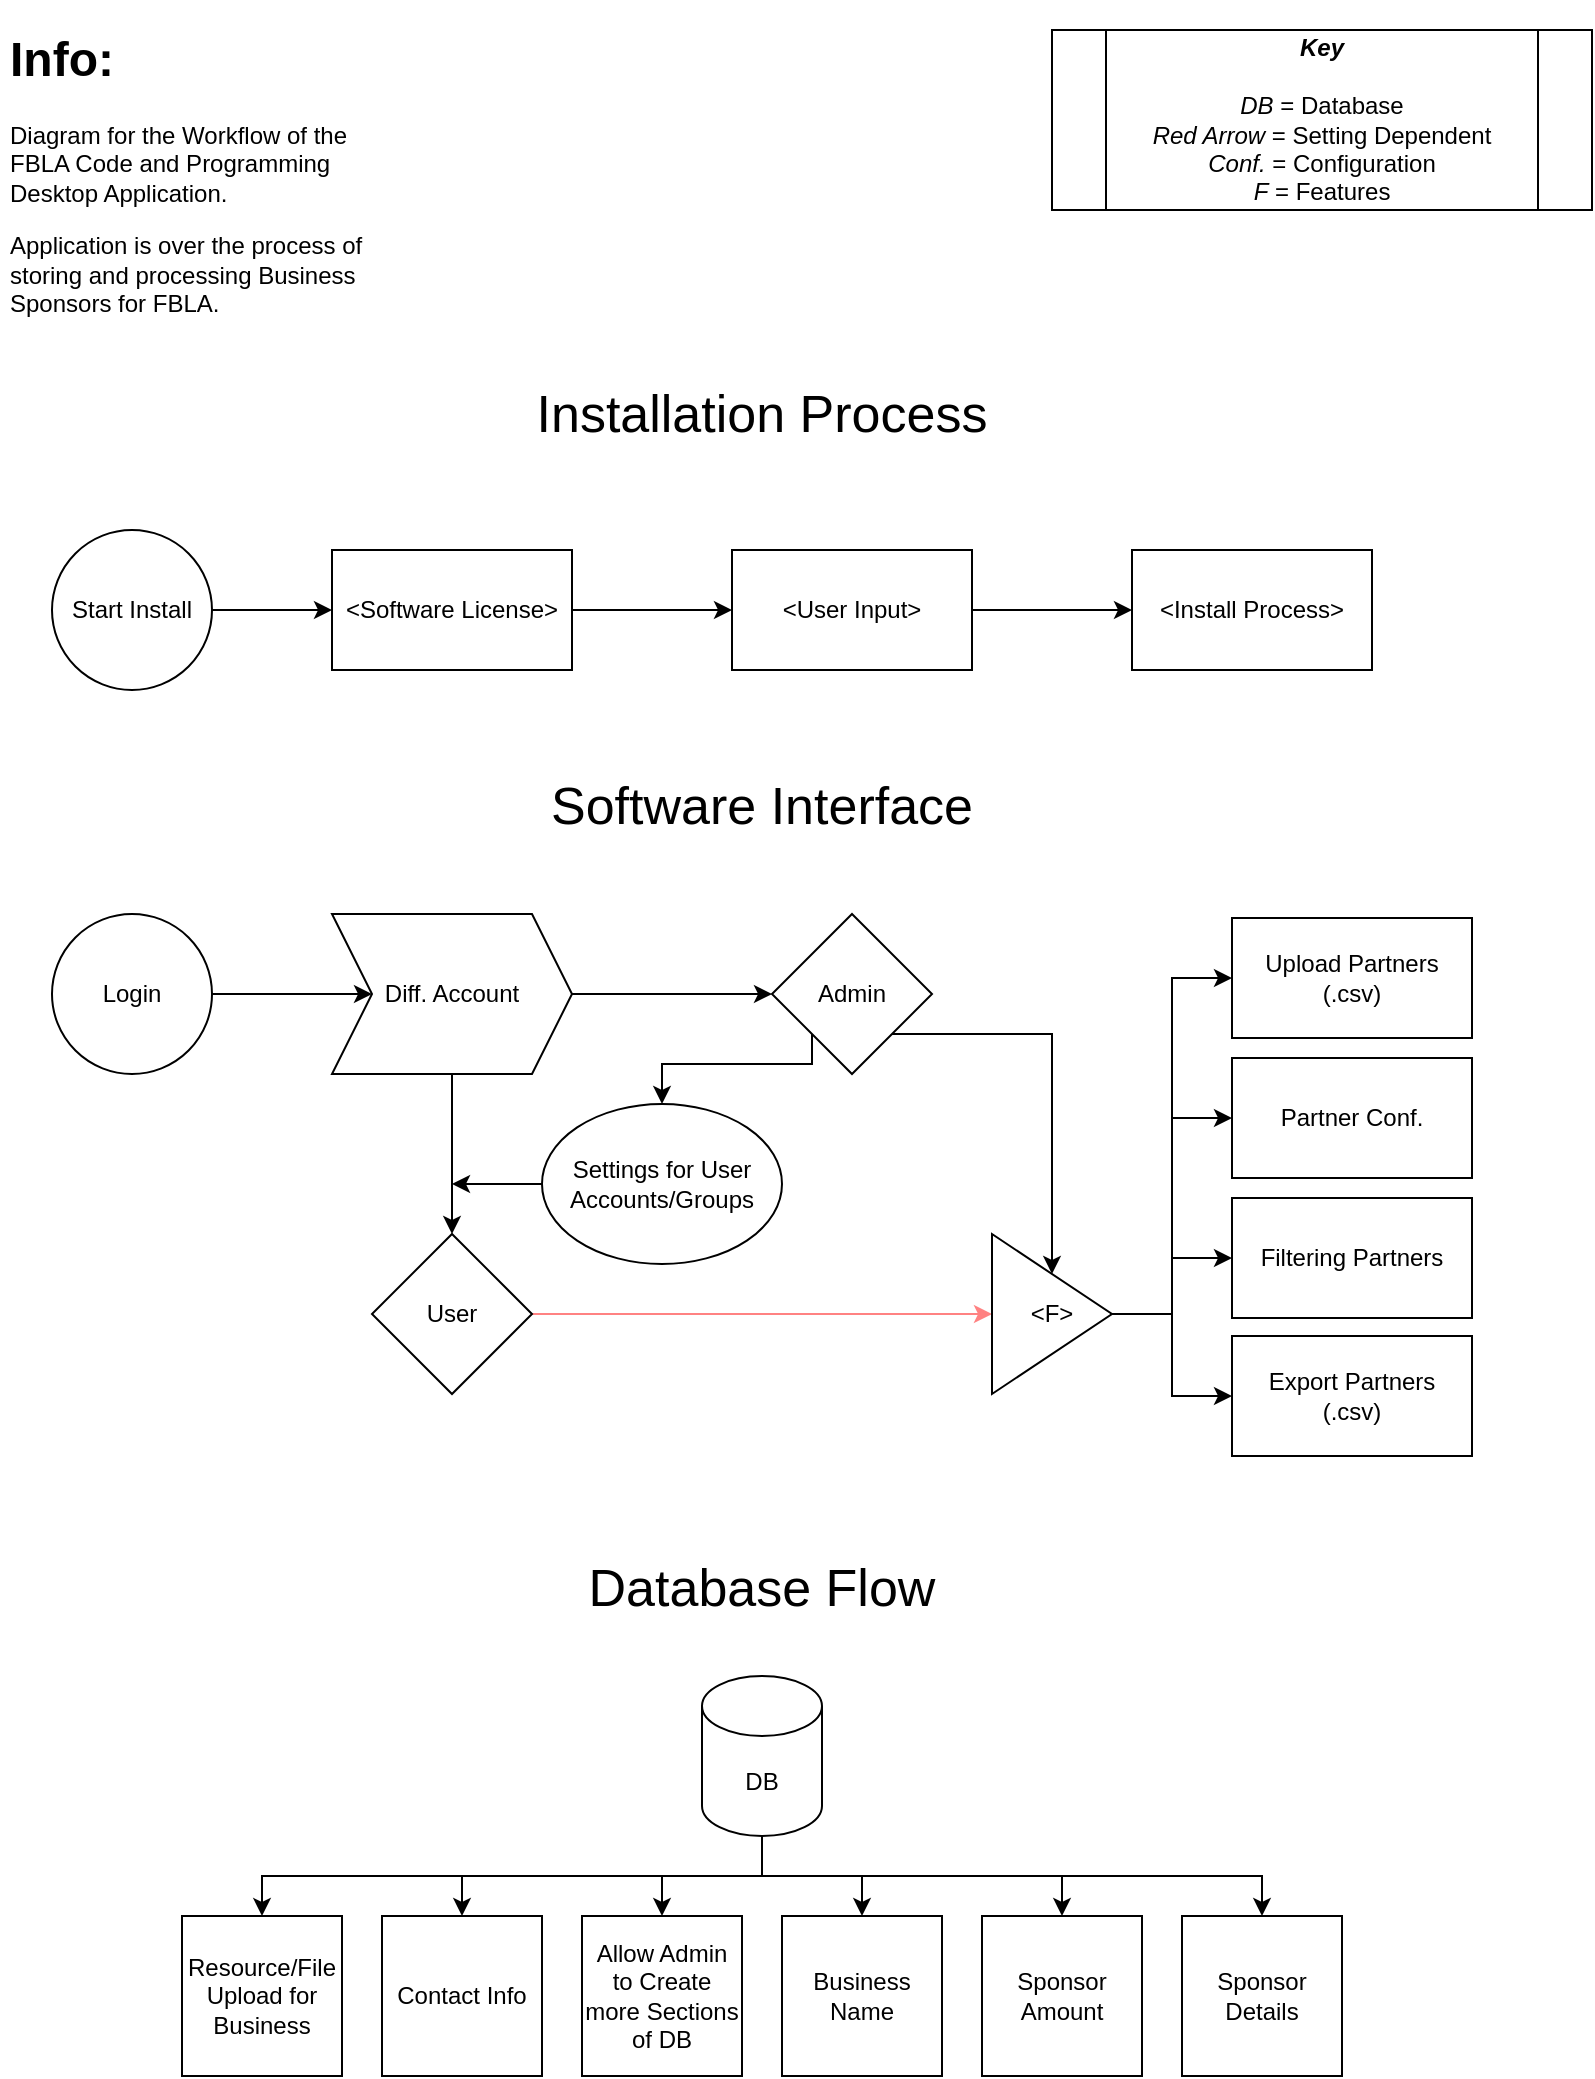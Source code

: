 <mxfile version="22.1.3" type="device">
  <diagram name="Page-1" id="zbjk_pvhD1T5-x9gNrN1">
    <mxGraphModel dx="1960" dy="900" grid="1" gridSize="10" guides="1" tooltips="1" connect="1" arrows="1" fold="1" page="1" pageScale="1" pageWidth="850" pageHeight="1100" math="0" shadow="0">
      <root>
        <mxCell id="0" />
        <mxCell id="1" parent="0" />
        <mxCell id="TIhrnQMRRgqoJbZlH16x-7" value="" style="edgeStyle=orthogonalEdgeStyle;rounded=0;orthogonalLoop=1;jettySize=auto;html=1;" edge="1" parent="1" source="TIhrnQMRRgqoJbZlH16x-2" target="TIhrnQMRRgqoJbZlH16x-5">
          <mxGeometry relative="1" as="geometry" />
        </mxCell>
        <mxCell id="TIhrnQMRRgqoJbZlH16x-2" value="Start Install" style="ellipse;whiteSpace=wrap;html=1;aspect=fixed;" vertex="1" parent="1">
          <mxGeometry x="60" y="271" width="80" height="80" as="geometry" />
        </mxCell>
        <mxCell id="TIhrnQMRRgqoJbZlH16x-10" value="" style="edgeStyle=orthogonalEdgeStyle;rounded=0;orthogonalLoop=1;jettySize=auto;html=1;" edge="1" parent="1" source="TIhrnQMRRgqoJbZlH16x-3" target="TIhrnQMRRgqoJbZlH16x-9">
          <mxGeometry relative="1" as="geometry" />
        </mxCell>
        <mxCell id="TIhrnQMRRgqoJbZlH16x-3" value="&amp;lt;User Input&amp;gt;" style="rounded=0;whiteSpace=wrap;html=1;" vertex="1" parent="1">
          <mxGeometry x="400" y="281" width="120" height="60" as="geometry" />
        </mxCell>
        <mxCell id="TIhrnQMRRgqoJbZlH16x-8" value="" style="edgeStyle=orthogonalEdgeStyle;rounded=0;orthogonalLoop=1;jettySize=auto;html=1;" edge="1" parent="1" source="TIhrnQMRRgqoJbZlH16x-5" target="TIhrnQMRRgqoJbZlH16x-3">
          <mxGeometry relative="1" as="geometry" />
        </mxCell>
        <mxCell id="TIhrnQMRRgqoJbZlH16x-5" value="&amp;lt;Software License&amp;gt;" style="rounded=0;whiteSpace=wrap;html=1;" vertex="1" parent="1">
          <mxGeometry x="200" y="281" width="120" height="60" as="geometry" />
        </mxCell>
        <mxCell id="TIhrnQMRRgqoJbZlH16x-9" value="&amp;lt;Install Process&amp;gt;" style="whiteSpace=wrap;html=1;rounded=0;" vertex="1" parent="1">
          <mxGeometry x="600" y="281" width="120" height="60" as="geometry" />
        </mxCell>
        <mxCell id="TIhrnQMRRgqoJbZlH16x-15" value="" style="edgeStyle=orthogonalEdgeStyle;rounded=0;orthogonalLoop=1;jettySize=auto;html=1;" edge="1" parent="1" source="TIhrnQMRRgqoJbZlH16x-11" target="TIhrnQMRRgqoJbZlH16x-14">
          <mxGeometry relative="1" as="geometry" />
        </mxCell>
        <mxCell id="TIhrnQMRRgqoJbZlH16x-11" value="Login" style="ellipse;whiteSpace=wrap;html=1;aspect=fixed;" vertex="1" parent="1">
          <mxGeometry x="60" y="463" width="80" height="80" as="geometry" />
        </mxCell>
        <mxCell id="TIhrnQMRRgqoJbZlH16x-12" value="Installation Process" style="text;html=1;strokeColor=none;fillColor=none;align=center;verticalAlign=middle;whiteSpace=wrap;rounded=0;fontSize=26;" vertex="1" parent="1">
          <mxGeometry x="280" y="198" width="270" height="30" as="geometry" />
        </mxCell>
        <mxCell id="TIhrnQMRRgqoJbZlH16x-13" value="Software Interface" style="text;html=1;strokeColor=none;fillColor=none;align=center;verticalAlign=middle;whiteSpace=wrap;rounded=0;fontSize=26;" vertex="1" parent="1">
          <mxGeometry x="280" y="394" width="270" height="30" as="geometry" />
        </mxCell>
        <mxCell id="TIhrnQMRRgqoJbZlH16x-21" value="" style="edgeStyle=orthogonalEdgeStyle;rounded=0;orthogonalLoop=1;jettySize=auto;html=1;" edge="1" parent="1" source="TIhrnQMRRgqoJbZlH16x-14" target="TIhrnQMRRgqoJbZlH16x-20">
          <mxGeometry relative="1" as="geometry" />
        </mxCell>
        <mxCell id="TIhrnQMRRgqoJbZlH16x-23" value="" style="edgeStyle=orthogonalEdgeStyle;rounded=0;orthogonalLoop=1;jettySize=auto;html=1;" edge="1" parent="1" source="TIhrnQMRRgqoJbZlH16x-14" target="TIhrnQMRRgqoJbZlH16x-22">
          <mxGeometry relative="1" as="geometry" />
        </mxCell>
        <mxCell id="TIhrnQMRRgqoJbZlH16x-14" value="Diff. Account" style="shape=step;perimeter=stepPerimeter;whiteSpace=wrap;html=1;fixedSize=1;" vertex="1" parent="1">
          <mxGeometry x="200" y="463" width="120" height="80" as="geometry" />
        </mxCell>
        <mxCell id="TIhrnQMRRgqoJbZlH16x-26" style="edgeStyle=orthogonalEdgeStyle;rounded=0;orthogonalLoop=1;jettySize=auto;html=1;exitX=0;exitY=1;exitDx=0;exitDy=0;" edge="1" parent="1" source="TIhrnQMRRgqoJbZlH16x-20" target="TIhrnQMRRgqoJbZlH16x-25">
          <mxGeometry relative="1" as="geometry">
            <Array as="points">
              <mxPoint x="440" y="538" />
              <mxPoint x="365" y="538" />
            </Array>
          </mxGeometry>
        </mxCell>
        <mxCell id="TIhrnQMRRgqoJbZlH16x-41" style="edgeStyle=orthogonalEdgeStyle;rounded=0;orthogonalLoop=1;jettySize=auto;html=1;exitX=1;exitY=1;exitDx=0;exitDy=0;entryX=0.5;entryY=0;entryDx=0;entryDy=0;" edge="1" parent="1" source="TIhrnQMRRgqoJbZlH16x-20" target="TIhrnQMRRgqoJbZlH16x-47">
          <mxGeometry relative="1" as="geometry">
            <mxPoint x="560" y="633.0" as="targetPoint" />
          </mxGeometry>
        </mxCell>
        <mxCell id="TIhrnQMRRgqoJbZlH16x-20" value="Admin" style="rhombus;whiteSpace=wrap;html=1;" vertex="1" parent="1">
          <mxGeometry x="420" y="463" width="80" height="80" as="geometry" />
        </mxCell>
        <mxCell id="TIhrnQMRRgqoJbZlH16x-43" style="edgeStyle=orthogonalEdgeStyle;rounded=0;orthogonalLoop=1;jettySize=auto;html=1;exitX=1;exitY=0.5;exitDx=0;exitDy=0;fontColor=#FF8282;strokeColor=#FF8282;" edge="1" parent="1" source="TIhrnQMRRgqoJbZlH16x-22" target="TIhrnQMRRgqoJbZlH16x-47">
          <mxGeometry relative="1" as="geometry">
            <mxPoint x="500" y="663.0" as="targetPoint" />
          </mxGeometry>
        </mxCell>
        <mxCell id="TIhrnQMRRgqoJbZlH16x-22" value="User" style="rhombus;whiteSpace=wrap;html=1;" vertex="1" parent="1">
          <mxGeometry x="220" y="623" width="80" height="80" as="geometry" />
        </mxCell>
        <mxCell id="TIhrnQMRRgqoJbZlH16x-29" style="edgeStyle=orthogonalEdgeStyle;rounded=0;orthogonalLoop=1;jettySize=auto;html=1;exitX=0;exitY=0.5;exitDx=0;exitDy=0;" edge="1" parent="1" source="TIhrnQMRRgqoJbZlH16x-25">
          <mxGeometry relative="1" as="geometry">
            <mxPoint x="260" y="598" as="targetPoint" />
          </mxGeometry>
        </mxCell>
        <mxCell id="TIhrnQMRRgqoJbZlH16x-25" value="Settings for User Accounts/Groups" style="ellipse;whiteSpace=wrap;html=1;" vertex="1" parent="1">
          <mxGeometry x="305" y="558" width="120" height="80" as="geometry" />
        </mxCell>
        <mxCell id="TIhrnQMRRgqoJbZlH16x-33" value="&lt;h1&gt;Info:&lt;/h1&gt;&lt;p&gt;Diagram for the Workflow of the FBLA Code and Programming Desktop Application.&lt;/p&gt;&lt;p&gt;Application is over the process of storing and processing Business Sponsors for FBLA.&lt;br&gt;&lt;/p&gt;" style="text;html=1;strokeColor=none;fillColor=none;spacing=5;spacingTop=-20;whiteSpace=wrap;overflow=hidden;rounded=0;" vertex="1" parent="1">
          <mxGeometry x="34" y="16" width="190" height="154" as="geometry" />
        </mxCell>
        <mxCell id="TIhrnQMRRgqoJbZlH16x-34" value="&lt;div&gt;&lt;b&gt;&lt;i&gt;Key&lt;/i&gt;&lt;/b&gt;&lt;/div&gt;&lt;div&gt;&lt;b&gt;&lt;br&gt;&lt;/b&gt;&lt;/div&gt;&lt;div&gt;&lt;i&gt;DB&lt;/i&gt; = Database&lt;b&gt;&lt;br&gt;&lt;/b&gt;&lt;/div&gt;&lt;div&gt;&lt;i&gt;Red Arrow&lt;/i&gt; = Setting Dependent&lt;/div&gt;&lt;div&gt;&lt;i&gt;Conf.&lt;/i&gt; = Configuration&lt;/div&gt;&lt;div&gt;&lt;i&gt;F&lt;/i&gt; = Features&lt;br&gt;&lt;/div&gt;" style="shape=process;whiteSpace=wrap;html=1;backgroundOutline=1;align=center;" vertex="1" parent="1">
          <mxGeometry x="560" y="21" width="270" height="90" as="geometry" />
        </mxCell>
        <mxCell id="TIhrnQMRRgqoJbZlH16x-35" value="Database Flow" style="text;html=1;strokeColor=none;fillColor=none;align=center;verticalAlign=middle;whiteSpace=wrap;rounded=0;fontSize=26;" vertex="1" parent="1">
          <mxGeometry x="280" y="785" width="270" height="30" as="geometry" />
        </mxCell>
        <mxCell id="TIhrnQMRRgqoJbZlH16x-64" style="edgeStyle=orthogonalEdgeStyle;rounded=0;orthogonalLoop=1;jettySize=auto;html=1;exitX=0.5;exitY=1;exitDx=0;exitDy=0;exitPerimeter=0;" edge="1" parent="1" source="TIhrnQMRRgqoJbZlH16x-36" target="TIhrnQMRRgqoJbZlH16x-63">
          <mxGeometry relative="1" as="geometry" />
        </mxCell>
        <mxCell id="TIhrnQMRRgqoJbZlH16x-65" style="edgeStyle=orthogonalEdgeStyle;rounded=0;orthogonalLoop=1;jettySize=auto;html=1;exitX=0.5;exitY=1;exitDx=0;exitDy=0;exitPerimeter=0;" edge="1" parent="1" source="TIhrnQMRRgqoJbZlH16x-36" target="TIhrnQMRRgqoJbZlH16x-58">
          <mxGeometry relative="1" as="geometry" />
        </mxCell>
        <mxCell id="TIhrnQMRRgqoJbZlH16x-66" style="edgeStyle=orthogonalEdgeStyle;rounded=0;orthogonalLoop=1;jettySize=auto;html=1;exitX=0.5;exitY=1;exitDx=0;exitDy=0;exitPerimeter=0;entryX=0.5;entryY=0;entryDx=0;entryDy=0;" edge="1" parent="1" source="TIhrnQMRRgqoJbZlH16x-36" target="TIhrnQMRRgqoJbZlH16x-59">
          <mxGeometry relative="1" as="geometry" />
        </mxCell>
        <mxCell id="TIhrnQMRRgqoJbZlH16x-67" style="edgeStyle=orthogonalEdgeStyle;rounded=0;orthogonalLoop=1;jettySize=auto;html=1;exitX=0.5;exitY=1;exitDx=0;exitDy=0;exitPerimeter=0;entryX=0.5;entryY=0;entryDx=0;entryDy=0;" edge="1" parent="1" source="TIhrnQMRRgqoJbZlH16x-36" target="TIhrnQMRRgqoJbZlH16x-60">
          <mxGeometry relative="1" as="geometry" />
        </mxCell>
        <mxCell id="TIhrnQMRRgqoJbZlH16x-68" style="edgeStyle=orthogonalEdgeStyle;rounded=0;orthogonalLoop=1;jettySize=auto;html=1;exitX=0.5;exitY=1;exitDx=0;exitDy=0;exitPerimeter=0;" edge="1" parent="1" source="TIhrnQMRRgqoJbZlH16x-36" target="TIhrnQMRRgqoJbZlH16x-61">
          <mxGeometry relative="1" as="geometry" />
        </mxCell>
        <mxCell id="TIhrnQMRRgqoJbZlH16x-69" style="edgeStyle=orthogonalEdgeStyle;rounded=0;orthogonalLoop=1;jettySize=auto;html=1;exitX=0.5;exitY=1;exitDx=0;exitDy=0;exitPerimeter=0;entryX=0.5;entryY=0;entryDx=0;entryDy=0;" edge="1" parent="1" source="TIhrnQMRRgqoJbZlH16x-36" target="TIhrnQMRRgqoJbZlH16x-62">
          <mxGeometry relative="1" as="geometry" />
        </mxCell>
        <mxCell id="TIhrnQMRRgqoJbZlH16x-36" value="DB" style="shape=cylinder3;whiteSpace=wrap;html=1;boundedLbl=1;backgroundOutline=1;size=15;" vertex="1" parent="1">
          <mxGeometry x="385" y="844" width="60" height="80" as="geometry" />
        </mxCell>
        <mxCell id="TIhrnQMRRgqoJbZlH16x-51" style="edgeStyle=orthogonalEdgeStyle;rounded=0;orthogonalLoop=1;jettySize=auto;html=1;exitX=1;exitY=0.5;exitDx=0;exitDy=0;entryX=0;entryY=0.5;entryDx=0;entryDy=0;" edge="1" parent="1" source="TIhrnQMRRgqoJbZlH16x-47" target="TIhrnQMRRgqoJbZlH16x-49">
          <mxGeometry relative="1" as="geometry" />
        </mxCell>
        <mxCell id="TIhrnQMRRgqoJbZlH16x-52" style="edgeStyle=orthogonalEdgeStyle;rounded=0;orthogonalLoop=1;jettySize=auto;html=1;exitX=1;exitY=0.5;exitDx=0;exitDy=0;entryX=0;entryY=0.5;entryDx=0;entryDy=0;" edge="1" parent="1" source="TIhrnQMRRgqoJbZlH16x-47" target="TIhrnQMRRgqoJbZlH16x-50">
          <mxGeometry relative="1" as="geometry" />
        </mxCell>
        <mxCell id="TIhrnQMRRgqoJbZlH16x-54" style="edgeStyle=orthogonalEdgeStyle;rounded=0;orthogonalLoop=1;jettySize=auto;html=1;exitX=1;exitY=0.5;exitDx=0;exitDy=0;entryX=0;entryY=0.5;entryDx=0;entryDy=0;" edge="1" parent="1" source="TIhrnQMRRgqoJbZlH16x-47" target="TIhrnQMRRgqoJbZlH16x-53">
          <mxGeometry relative="1" as="geometry" />
        </mxCell>
        <mxCell id="TIhrnQMRRgqoJbZlH16x-57" style="edgeStyle=orthogonalEdgeStyle;rounded=0;orthogonalLoop=1;jettySize=auto;html=1;exitX=1;exitY=0.5;exitDx=0;exitDy=0;entryX=0;entryY=0.5;entryDx=0;entryDy=0;" edge="1" parent="1" source="TIhrnQMRRgqoJbZlH16x-47" target="TIhrnQMRRgqoJbZlH16x-55">
          <mxGeometry relative="1" as="geometry" />
        </mxCell>
        <mxCell id="TIhrnQMRRgqoJbZlH16x-47" value="&amp;lt;F&amp;gt;" style="triangle;whiteSpace=wrap;html=1;" vertex="1" parent="1">
          <mxGeometry x="530" y="623.0" width="60" height="80" as="geometry" />
        </mxCell>
        <mxCell id="TIhrnQMRRgqoJbZlH16x-49" value="&lt;div&gt;Upload Partners&lt;/div&gt;(.csv)" style="rounded=0;whiteSpace=wrap;html=1;" vertex="1" parent="1">
          <mxGeometry x="650" y="465" width="120" height="60" as="geometry" />
        </mxCell>
        <mxCell id="TIhrnQMRRgqoJbZlH16x-50" value="Partner Conf." style="rounded=0;whiteSpace=wrap;html=1;" vertex="1" parent="1">
          <mxGeometry x="650" y="535" width="120" height="60" as="geometry" />
        </mxCell>
        <mxCell id="TIhrnQMRRgqoJbZlH16x-53" value="Filtering Partners" style="rounded=0;whiteSpace=wrap;html=1;" vertex="1" parent="1">
          <mxGeometry x="650" y="605" width="120" height="60" as="geometry" />
        </mxCell>
        <mxCell id="TIhrnQMRRgqoJbZlH16x-55" value="&lt;div&gt;Export Partners&lt;/div&gt;&lt;div&gt;(.csv)&lt;br&gt;&lt;/div&gt;" style="rounded=0;whiteSpace=wrap;html=1;" vertex="1" parent="1">
          <mxGeometry x="650" y="674" width="120" height="60" as="geometry" />
        </mxCell>
        <mxCell id="TIhrnQMRRgqoJbZlH16x-58" value="Contact Info" style="whiteSpace=wrap;html=1;aspect=fixed;" vertex="1" parent="1">
          <mxGeometry x="225" y="964" width="80" height="80" as="geometry" />
        </mxCell>
        <mxCell id="TIhrnQMRRgqoJbZlH16x-59" value="Allow Admin to Create more Sections of DB" style="whiteSpace=wrap;html=1;aspect=fixed;" vertex="1" parent="1">
          <mxGeometry x="325" y="964" width="80" height="80" as="geometry" />
        </mxCell>
        <mxCell id="TIhrnQMRRgqoJbZlH16x-60" value="Business Name" style="whiteSpace=wrap;html=1;aspect=fixed;" vertex="1" parent="1">
          <mxGeometry x="425" y="964" width="80" height="80" as="geometry" />
        </mxCell>
        <mxCell id="TIhrnQMRRgqoJbZlH16x-61" value="Sponsor Amount" style="whiteSpace=wrap;html=1;aspect=fixed;" vertex="1" parent="1">
          <mxGeometry x="525" y="964" width="80" height="80" as="geometry" />
        </mxCell>
        <mxCell id="TIhrnQMRRgqoJbZlH16x-62" value="Sponsor Details" style="whiteSpace=wrap;html=1;aspect=fixed;" vertex="1" parent="1">
          <mxGeometry x="625" y="964" width="80" height="80" as="geometry" />
        </mxCell>
        <mxCell id="TIhrnQMRRgqoJbZlH16x-63" value="Resource/File Upload for Business" style="whiteSpace=wrap;html=1;aspect=fixed;" vertex="1" parent="1">
          <mxGeometry x="125" y="964" width="80" height="80" as="geometry" />
        </mxCell>
      </root>
    </mxGraphModel>
  </diagram>
</mxfile>
